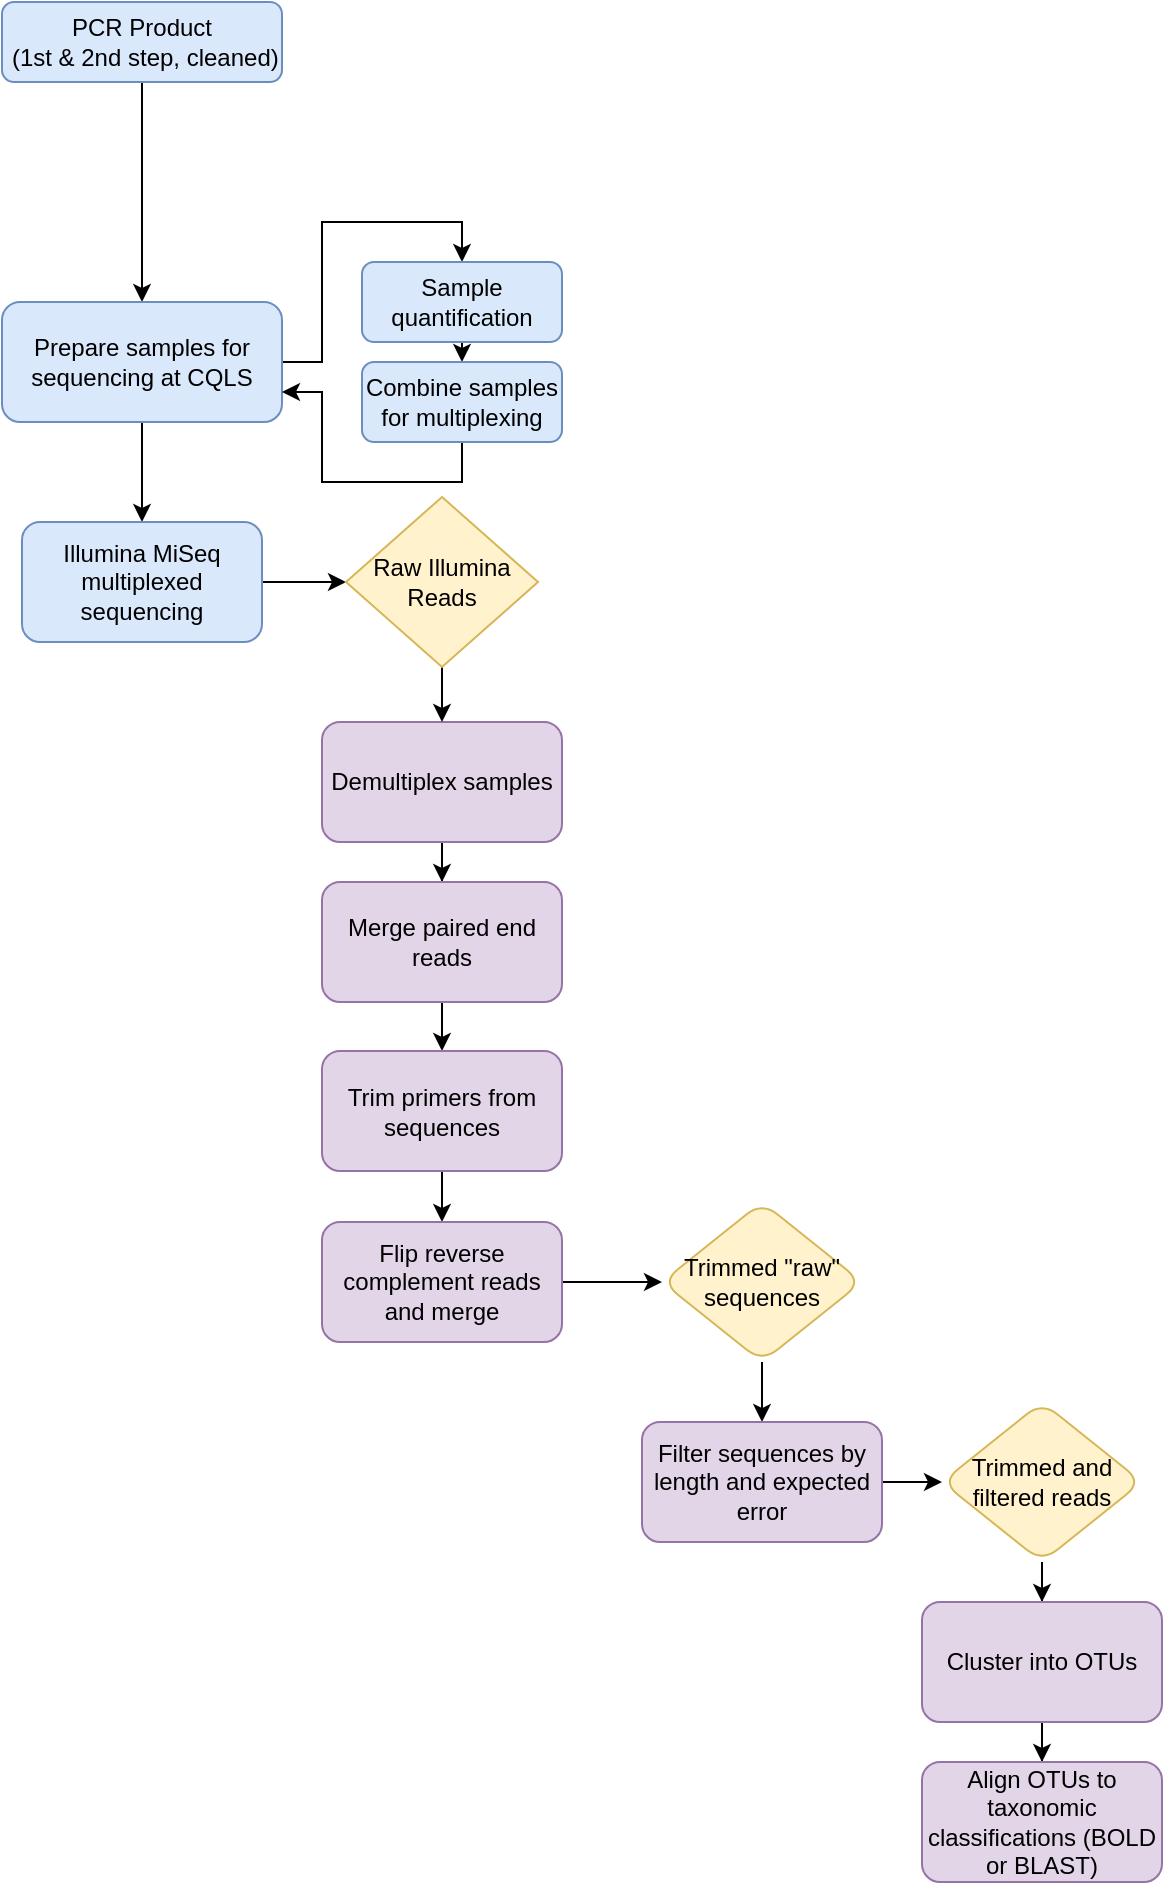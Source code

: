 <mxfile version="15.4.3" type="github">
  <diagram id="C5RBs43oDa-KdzZeNtuy" name="Page-1">
    <mxGraphModel dx="1240" dy="740" grid="1" gridSize="10" guides="1" tooltips="1" connect="1" arrows="1" fold="1" page="1" pageScale="1" pageWidth="827" pageHeight="1169" math="0" shadow="0">
      <root>
        <mxCell id="WIyWlLk6GJQsqaUBKTNV-0" />
        <mxCell id="WIyWlLk6GJQsqaUBKTNV-1" parent="WIyWlLk6GJQsqaUBKTNV-0" />
        <mxCell id="8dGjqFIL3v3IQO_hPZwD-11" style="edgeStyle=orthogonalEdgeStyle;rounded=0;orthogonalLoop=1;jettySize=auto;html=1;exitX=0.5;exitY=1;exitDx=0;exitDy=0;entryX=0.5;entryY=0;entryDx=0;entryDy=0;" edge="1" parent="WIyWlLk6GJQsqaUBKTNV-1" source="WIyWlLk6GJQsqaUBKTNV-3" target="8dGjqFIL3v3IQO_hPZwD-0">
          <mxGeometry relative="1" as="geometry" />
        </mxCell>
        <mxCell id="WIyWlLk6GJQsqaUBKTNV-3" value="PCR Product&lt;br&gt;&amp;nbsp;(1st &amp;amp; 2nd step, cleaned)" style="rounded=1;whiteSpace=wrap;html=1;fontSize=12;glass=0;strokeWidth=1;shadow=0;fillColor=#dae8fc;strokeColor=#6c8ebf;" parent="WIyWlLk6GJQsqaUBKTNV-1" vertex="1">
          <mxGeometry x="150" y="70" width="140" height="40" as="geometry" />
        </mxCell>
        <mxCell id="8dGjqFIL3v3IQO_hPZwD-6" value="" style="edgeStyle=orthogonalEdgeStyle;rounded=0;orthogonalLoop=1;jettySize=auto;html=1;" edge="1" parent="WIyWlLk6GJQsqaUBKTNV-1" source="8dGjqFIL3v3IQO_hPZwD-0" target="8dGjqFIL3v3IQO_hPZwD-5">
          <mxGeometry relative="1" as="geometry" />
        </mxCell>
        <mxCell id="8dGjqFIL3v3IQO_hPZwD-12" style="edgeStyle=orthogonalEdgeStyle;rounded=0;orthogonalLoop=1;jettySize=auto;html=1;exitX=1;exitY=0.5;exitDx=0;exitDy=0;entryX=0.5;entryY=0;entryDx=0;entryDy=0;" edge="1" parent="WIyWlLk6GJQsqaUBKTNV-1" source="8dGjqFIL3v3IQO_hPZwD-0" target="8dGjqFIL3v3IQO_hPZwD-3">
          <mxGeometry relative="1" as="geometry" />
        </mxCell>
        <mxCell id="8dGjqFIL3v3IQO_hPZwD-0" value="Prepare samples for sequencing at CQLS" style="rounded=1;whiteSpace=wrap;html=1;fillColor=#dae8fc;strokeColor=#6c8ebf;" vertex="1" parent="WIyWlLk6GJQsqaUBKTNV-1">
          <mxGeometry x="150" y="220" width="140" height="60" as="geometry" />
        </mxCell>
        <mxCell id="8dGjqFIL3v3IQO_hPZwD-13" style="edgeStyle=orthogonalEdgeStyle;rounded=0;orthogonalLoop=1;jettySize=auto;html=1;exitX=0.5;exitY=1;exitDx=0;exitDy=0;entryX=0.5;entryY=0;entryDx=0;entryDy=0;" edge="1" parent="WIyWlLk6GJQsqaUBKTNV-1" source="8dGjqFIL3v3IQO_hPZwD-3" target="8dGjqFIL3v3IQO_hPZwD-8">
          <mxGeometry relative="1" as="geometry" />
        </mxCell>
        <mxCell id="8dGjqFIL3v3IQO_hPZwD-3" value="Sample quantification" style="whiteSpace=wrap;html=1;rounded=1;fillColor=#dae8fc;strokeColor=#6c8ebf;" vertex="1" parent="WIyWlLk6GJQsqaUBKTNV-1">
          <mxGeometry x="330" y="200" width="100" height="40" as="geometry" />
        </mxCell>
        <mxCell id="8dGjqFIL3v3IQO_hPZwD-26" style="edgeStyle=orthogonalEdgeStyle;rounded=0;orthogonalLoop=1;jettySize=auto;html=1;exitX=1;exitY=0.5;exitDx=0;exitDy=0;entryX=0;entryY=0.5;entryDx=0;entryDy=0;" edge="1" parent="WIyWlLk6GJQsqaUBKTNV-1" source="8dGjqFIL3v3IQO_hPZwD-5" target="8dGjqFIL3v3IQO_hPZwD-25">
          <mxGeometry relative="1" as="geometry" />
        </mxCell>
        <mxCell id="8dGjqFIL3v3IQO_hPZwD-5" value="Illumina MiSeq multiplexed sequencing" style="whiteSpace=wrap;html=1;rounded=1;fillColor=#dae8fc;strokeColor=#6c8ebf;" vertex="1" parent="WIyWlLk6GJQsqaUBKTNV-1">
          <mxGeometry x="160" y="330" width="120" height="60" as="geometry" />
        </mxCell>
        <mxCell id="8dGjqFIL3v3IQO_hPZwD-14" style="edgeStyle=orthogonalEdgeStyle;rounded=0;orthogonalLoop=1;jettySize=auto;html=1;exitX=0.5;exitY=1;exitDx=0;exitDy=0;entryX=1;entryY=0.75;entryDx=0;entryDy=0;" edge="1" parent="WIyWlLk6GJQsqaUBKTNV-1" source="8dGjqFIL3v3IQO_hPZwD-8" target="8dGjqFIL3v3IQO_hPZwD-0">
          <mxGeometry relative="1" as="geometry" />
        </mxCell>
        <mxCell id="8dGjqFIL3v3IQO_hPZwD-8" value="Combine samples for multiplexing" style="rounded=1;whiteSpace=wrap;html=1;fillColor=#dae8fc;strokeColor=#6c8ebf;" vertex="1" parent="WIyWlLk6GJQsqaUBKTNV-1">
          <mxGeometry x="330" y="250" width="100" height="40" as="geometry" />
        </mxCell>
        <mxCell id="8dGjqFIL3v3IQO_hPZwD-18" value="" style="edgeStyle=orthogonalEdgeStyle;rounded=0;orthogonalLoop=1;jettySize=auto;html=1;" edge="1" parent="WIyWlLk6GJQsqaUBKTNV-1" source="8dGjqFIL3v3IQO_hPZwD-15" target="8dGjqFIL3v3IQO_hPZwD-17">
          <mxGeometry relative="1" as="geometry" />
        </mxCell>
        <mxCell id="8dGjqFIL3v3IQO_hPZwD-15" value="Demultiplex samples" style="whiteSpace=wrap;html=1;rounded=1;fillColor=#e1d5e7;strokeColor=#9673a6;" vertex="1" parent="WIyWlLk6GJQsqaUBKTNV-1">
          <mxGeometry x="310" y="430" width="120" height="60" as="geometry" />
        </mxCell>
        <mxCell id="8dGjqFIL3v3IQO_hPZwD-20" value="" style="edgeStyle=orthogonalEdgeStyle;rounded=0;orthogonalLoop=1;jettySize=auto;html=1;" edge="1" parent="WIyWlLk6GJQsqaUBKTNV-1" source="8dGjqFIL3v3IQO_hPZwD-17" target="8dGjqFIL3v3IQO_hPZwD-19">
          <mxGeometry relative="1" as="geometry" />
        </mxCell>
        <mxCell id="8dGjqFIL3v3IQO_hPZwD-17" value="Merge paired end reads" style="whiteSpace=wrap;html=1;rounded=1;fillColor=#e1d5e7;strokeColor=#9673a6;" vertex="1" parent="WIyWlLk6GJQsqaUBKTNV-1">
          <mxGeometry x="310" y="510" width="120" height="60" as="geometry" />
        </mxCell>
        <mxCell id="8dGjqFIL3v3IQO_hPZwD-31" value="" style="edgeStyle=orthogonalEdgeStyle;rounded=0;orthogonalLoop=1;jettySize=auto;html=1;" edge="1" parent="WIyWlLk6GJQsqaUBKTNV-1" source="8dGjqFIL3v3IQO_hPZwD-19" target="8dGjqFIL3v3IQO_hPZwD-30">
          <mxGeometry relative="1" as="geometry" />
        </mxCell>
        <mxCell id="8dGjqFIL3v3IQO_hPZwD-19" value="Trim primers from sequences" style="whiteSpace=wrap;html=1;rounded=1;fillColor=#e1d5e7;strokeColor=#9673a6;" vertex="1" parent="WIyWlLk6GJQsqaUBKTNV-1">
          <mxGeometry x="310" y="594.5" width="120" height="60" as="geometry" />
        </mxCell>
        <mxCell id="8dGjqFIL3v3IQO_hPZwD-27" style="edgeStyle=orthogonalEdgeStyle;rounded=0;orthogonalLoop=1;jettySize=auto;html=1;exitX=0.5;exitY=1;exitDx=0;exitDy=0;" edge="1" parent="WIyWlLk6GJQsqaUBKTNV-1" source="8dGjqFIL3v3IQO_hPZwD-25" target="8dGjqFIL3v3IQO_hPZwD-15">
          <mxGeometry relative="1" as="geometry" />
        </mxCell>
        <mxCell id="8dGjqFIL3v3IQO_hPZwD-25" value="Raw Illumina Reads" style="rhombus;whiteSpace=wrap;html=1;fillColor=#fff2cc;strokeColor=#d6b656;" vertex="1" parent="WIyWlLk6GJQsqaUBKTNV-1">
          <mxGeometry x="322" y="317.5" width="96" height="85" as="geometry" />
        </mxCell>
        <mxCell id="8dGjqFIL3v3IQO_hPZwD-34" value="" style="edgeStyle=orthogonalEdgeStyle;rounded=0;orthogonalLoop=1;jettySize=auto;html=1;" edge="1" parent="WIyWlLk6GJQsqaUBKTNV-1" source="8dGjqFIL3v3IQO_hPZwD-28" target="8dGjqFIL3v3IQO_hPZwD-33">
          <mxGeometry relative="1" as="geometry" />
        </mxCell>
        <mxCell id="8dGjqFIL3v3IQO_hPZwD-28" value="Trimmed &quot;raw&quot; sequences" style="rhombus;whiteSpace=wrap;html=1;rounded=1;strokeColor=#d6b656;fillColor=#fff2cc;" vertex="1" parent="WIyWlLk6GJQsqaUBKTNV-1">
          <mxGeometry x="480" y="670" width="100" height="80" as="geometry" />
        </mxCell>
        <mxCell id="8dGjqFIL3v3IQO_hPZwD-32" style="edgeStyle=orthogonalEdgeStyle;rounded=0;orthogonalLoop=1;jettySize=auto;html=1;exitX=1;exitY=0.5;exitDx=0;exitDy=0;entryX=0;entryY=0.5;entryDx=0;entryDy=0;" edge="1" parent="WIyWlLk6GJQsqaUBKTNV-1" source="8dGjqFIL3v3IQO_hPZwD-30" target="8dGjqFIL3v3IQO_hPZwD-28">
          <mxGeometry relative="1" as="geometry">
            <mxPoint x="490" y="710" as="targetPoint" />
          </mxGeometry>
        </mxCell>
        <mxCell id="8dGjqFIL3v3IQO_hPZwD-30" value="Flip reverse complement reads and merge" style="whiteSpace=wrap;html=1;rounded=1;strokeColor=#9673a6;fillColor=#e1d5e7;" vertex="1" parent="WIyWlLk6GJQsqaUBKTNV-1">
          <mxGeometry x="310" y="680" width="120" height="60" as="geometry" />
        </mxCell>
        <mxCell id="8dGjqFIL3v3IQO_hPZwD-36" value="" style="edgeStyle=orthogonalEdgeStyle;rounded=0;orthogonalLoop=1;jettySize=auto;html=1;" edge="1" parent="WIyWlLk6GJQsqaUBKTNV-1" source="8dGjqFIL3v3IQO_hPZwD-33" target="8dGjqFIL3v3IQO_hPZwD-35">
          <mxGeometry relative="1" as="geometry" />
        </mxCell>
        <mxCell id="8dGjqFIL3v3IQO_hPZwD-33" value="Filter sequences by length and expected error" style="whiteSpace=wrap;html=1;rounded=1;strokeColor=#9673a6;fillColor=#e1d5e7;" vertex="1" parent="WIyWlLk6GJQsqaUBKTNV-1">
          <mxGeometry x="470" y="780" width="120" height="60" as="geometry" />
        </mxCell>
        <mxCell id="8dGjqFIL3v3IQO_hPZwD-38" value="" style="edgeStyle=orthogonalEdgeStyle;rounded=0;orthogonalLoop=1;jettySize=auto;html=1;" edge="1" parent="WIyWlLk6GJQsqaUBKTNV-1" source="8dGjqFIL3v3IQO_hPZwD-35" target="8dGjqFIL3v3IQO_hPZwD-37">
          <mxGeometry relative="1" as="geometry" />
        </mxCell>
        <mxCell id="8dGjqFIL3v3IQO_hPZwD-35" value="Trimmed and filtered reads" style="rhombus;whiteSpace=wrap;html=1;rounded=1;strokeColor=#d6b656;fillColor=#fff2cc;" vertex="1" parent="WIyWlLk6GJQsqaUBKTNV-1">
          <mxGeometry x="620" y="770" width="100" height="80" as="geometry" />
        </mxCell>
        <mxCell id="8dGjqFIL3v3IQO_hPZwD-40" value="" style="edgeStyle=orthogonalEdgeStyle;rounded=0;orthogonalLoop=1;jettySize=auto;html=1;" edge="1" parent="WIyWlLk6GJQsqaUBKTNV-1" source="8dGjqFIL3v3IQO_hPZwD-37" target="8dGjqFIL3v3IQO_hPZwD-39">
          <mxGeometry relative="1" as="geometry" />
        </mxCell>
        <mxCell id="8dGjqFIL3v3IQO_hPZwD-37" value="Cluster into OTUs" style="whiteSpace=wrap;html=1;rounded=1;strokeColor=#9673a6;fillColor=#e1d5e7;" vertex="1" parent="WIyWlLk6GJQsqaUBKTNV-1">
          <mxGeometry x="610" y="870" width="120" height="60" as="geometry" />
        </mxCell>
        <mxCell id="8dGjqFIL3v3IQO_hPZwD-39" value="Align OTUs to taxonomic classifications (BOLD or BLAST)" style="whiteSpace=wrap;html=1;rounded=1;strokeColor=#9673a6;fillColor=#e1d5e7;" vertex="1" parent="WIyWlLk6GJQsqaUBKTNV-1">
          <mxGeometry x="610" y="950" width="120" height="60" as="geometry" />
        </mxCell>
      </root>
    </mxGraphModel>
  </diagram>
</mxfile>

